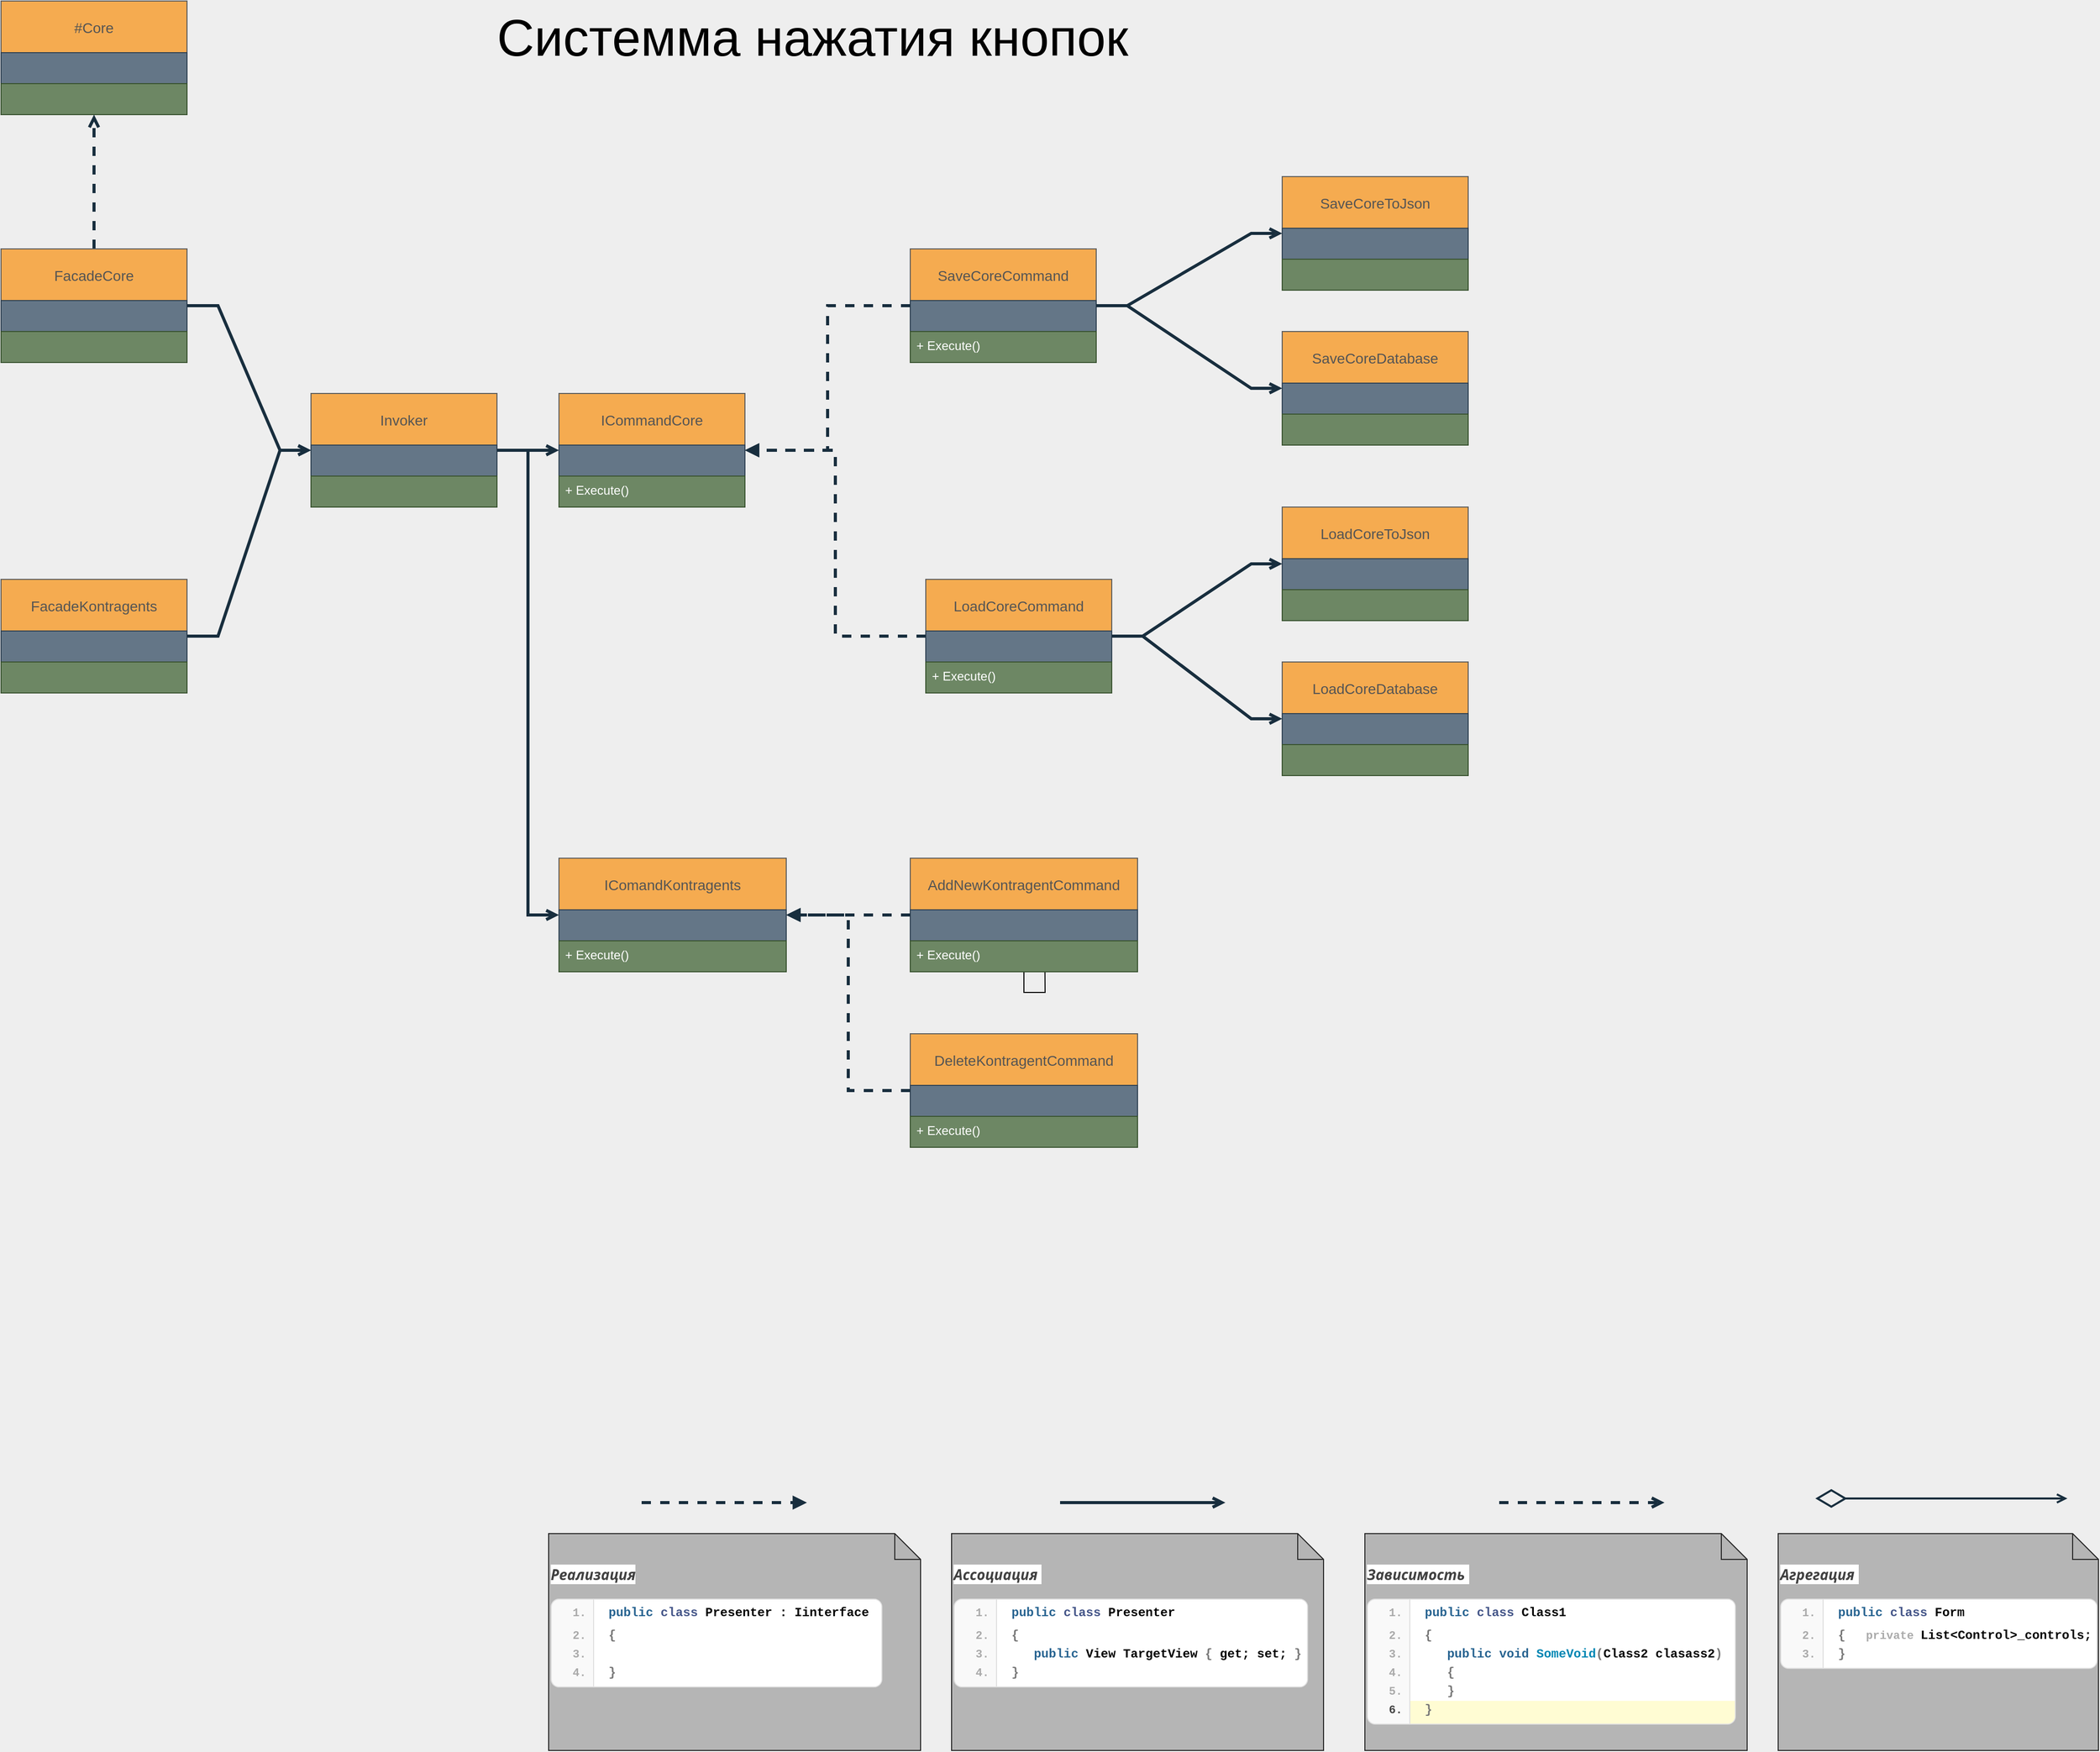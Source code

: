 <mxfile>
    <diagram id="ugzb0hYBIzmS2tRBsJyN" name="Основной слой">
        <mxGraphModel dx="2957" dy="1220" grid="1" gridSize="10" guides="1" tooltips="1" connect="1" arrows="1" fold="1" page="1" pageScale="1" pageWidth="1169" pageHeight="827" background="#EEEEEE" math="0" shadow="0">
            <root>
                <mxCell id="0"/>
                <mxCell id="1" parent="0"/>
                <mxCell id="42" style="rounded=1;sketch=0;orthogonalLoop=1;jettySize=auto;html=1;shadow=0;startArrow=diamondThin;startFill=0;startSize=25;endArrow=open;endFill=0;strokeColor=#182E3E;strokeWidth=2;fontColor=#545454;" parent="1" edge="1">
                    <mxGeometry relative="1" as="geometry">
                        <mxPoint x="1356" y="1650" as="sourcePoint"/>
                        <mxPoint x="1600" y="1650" as="targetPoint"/>
                    </mxGeometry>
                </mxCell>
                <mxCell id="48" value="" style="endArrow=open;html=1;rounded=0;shadow=0;strokeColor=#182E3E;fontColor=#545454;strokeWidth=3;startArrow=none;startFill=0;startSize=25;endFill=0;dashed=1;" parent="1" edge="1">
                    <mxGeometry relative="1" as="geometry">
                        <mxPoint x="1050" y="1654" as="sourcePoint"/>
                        <mxPoint x="1210" y="1654" as="targetPoint"/>
                    </mxGeometry>
                </mxCell>
                <mxCell id="75" value="" style="endArrow=open;html=1;rounded=0;shadow=0;strokeColor=#182E3E;fontColor=#545454;strokeWidth=3;startArrow=none;startFill=0;startSize=25;endFill=0;edgeStyle=entityRelationEdgeStyle;" parent="1" edge="1">
                    <mxGeometry relative="1" as="geometry">
                        <mxPoint x="625" y="1654" as="sourcePoint"/>
                        <mxPoint x="785" y="1654" as="targetPoint"/>
                    </mxGeometry>
                </mxCell>
                <mxCell id="156" value="&lt;em style=&quot;box-sizing: border-box ; margin: 0px ; padding: 0px ; border: 0px ; outline: 0px ; font-size: 14px ; vertical-align: baseline ; background: rgb(255 , 255 , 255) ; overflow-wrap: break-word ; color: rgb(65 , 65 , 65) ; font-family: &amp;quot;open sans&amp;quot; , &amp;quot;helvetica neue&amp;quot; , &amp;quot;helvetica&amp;quot; , &amp;quot;arial&amp;quot; , sans-serif&quot;&gt;&lt;strong style=&quot;box-sizing: border-box ; margin: 0px ; padding: 0px ; border: 0px ; outline: 0px ; vertical-align: baseline ; background: transparent ; overflow-wrap: break-word&quot;&gt;Агрегация&lt;/strong&gt;&lt;/em&gt;&lt;span style=&quot;color: rgb(65 , 65 , 65) ; font-family: &amp;quot;open sans&amp;quot; , &amp;quot;helvetica neue&amp;quot; , &amp;quot;helvetica&amp;quot; , &amp;quot;arial&amp;quot; , sans-serif ; font-size: 14px ; background-color: rgb(255 , 255 , 255)&quot;&gt;&amp;nbsp;&lt;/span&gt;&lt;br&gt;&lt;br&gt;&lt;ol class=&quot;hoverEnabled enlighterEnlighterJS EnlighterJS&quot; style=&quot;box-sizing: border-box ; margin: 0px 0px 20px ; padding: 0px ; border: 1px solid rgb(224 , 224 , 224) ; outline: 0px ; font-size: 11px ; vertical-align: baseline ; background: rgb(249 , 249 , 249) ; overflow-wrap: break-word ; font-family: &amp;quot;source code pro&amp;quot; , &amp;quot;liberation mono&amp;quot; , &amp;quot;courier new&amp;quot; , &amp;quot;courier&amp;quot; , monospace ; line-height: 16px ; overflow: auto ; color: rgb(147 , 147 , 147) ; list-style: none ; border-radius: 8px&quot;&gt;&lt;li class=&quot; odd&quot; style=&quot;box-sizing: border-box ; margin: 0px 0px 0px 40px ; padding: 5px 5px 1px 14px ; border-width: 0px 0px 0px 1px ; border-style: solid ; border-color: rgb(255 , 255 , 255) rgb(255 , 255 , 255) rgb(255 , 255 , 255) rgb(224 , 224 , 224) ; outline: 0px ; font-size: inherit ; vertical-align: baseline ; background: rgb(255 , 255 , 255) ; overflow-wrap: break-word ; list-style: outside decimal ; line-height: 16px ; color: rgb(170 , 170 , 170)&quot;&gt;&lt;span class=&quot;kw1&quot; style=&quot;box-sizing: border-box; margin: 0px; padding: 0px; border: 0px; outline: 0px; font-size: 12px; vertical-align: baseline; background: transparent; overflow-wrap: break-word; color: rgb(40, 100, 145); line-height: inherit; font-family: inherit;&quot;&gt;public&lt;/span&gt;&lt;span class=&quot;&quot; style=&quot;box-sizing: border-box ; margin: 0px ; padding: 0px ; border: 0px ; outline: 0px ; font-size: 12px ; vertical-align: baseline ; background: transparent ; overflow-wrap: break-word ; color: rgb(0 , 0 , 0) ; line-height: inherit ; font-family: inherit&quot;&gt; &lt;/span&gt;&lt;span class=&quot;kw3&quot; style=&quot;box-sizing: border-box ; margin: 0px ; padding: 0px ; border: 0px ; outline: 0px ; font-size: 12px ; vertical-align: baseline ; background: transparent ; overflow-wrap: break-word ; color: rgb(68 , 85 , 136) ; line-height: inherit ; font-family: inherit&quot;&gt;class&lt;/span&gt;&lt;span class=&quot;&quot; style=&quot;box-sizing: border-box ; margin: 0px ; padding: 0px ; border: 0px ; outline: 0px ; font-size: 12px ; vertical-align: baseline ; background: transparent ; overflow-wrap: break-word ; color: rgb(0 , 0 , 0) ; line-height: inherit ; font-family: inherit&quot;&gt; Form&amp;nbsp;&lt;/span&gt;&lt;/li&gt;&lt;li class=&quot; odd&quot; style=&quot;box-sizing: border-box ; margin: 0px 0px 0px 40px ; padding: 5px 5px 1px 14px ; border-width: 0px 0px 0px 1px ; border-style: solid ; border-color: rgb(255 , 255 , 255) rgb(255 , 255 , 255) rgb(255 , 255 , 255) rgb(224 , 224 , 224) ; outline: 0px ; font-size: inherit ; vertical-align: baseline ; background: rgb(255 , 255 , 255) ; overflow-wrap: break-word ; list-style: outside decimal ; line-height: 16px ; color: rgb(170 , 170 , 170)&quot;&gt;&lt;span class=&quot;br0&quot; style=&quot;box-sizing: border-box ; margin: 0px ; padding: 0px ; border: 0px ; outline: 0px ; font-size: 12px ; vertical-align: baseline ; background: transparent ; overflow-wrap: break-word ; color: rgb(119 , 119 , 119) ; line-height: inherit ; font-family: inherit&quot;&gt;{&lt;/span&gt;&amp;nbsp; &amp;nbsp;private&amp;nbsp;&lt;span class=&quot;&quot; style=&quot;font-family: inherit ; box-sizing: border-box ; margin: 0px ; padding: 0px ; border: 0px ; outline: 0px ; font-size: 12px ; vertical-align: baseline ; background: transparent ; overflow-wrap: break-word ; color: rgb(0 , 0 , 0) ; line-height: inherit&quot;&gt;List&amp;lt;Control&amp;gt;_controls;&lt;/span&gt;&lt;/li&gt;&lt;li class=&quot; odd&quot; style=&quot;box-sizing: border-box ; margin: 0px 0px 0px 40px ; padding: 1px 5px 5px 14px ; border-width: 0px 0px 0px 1px ; border-style: solid ; border-color: rgb(255 , 255 , 255) rgb(255 , 255 , 255) rgb(255 , 255 , 255) rgb(224 , 224 , 224) ; outline: 0px ; font-size: inherit ; vertical-align: baseline ; background: rgb(255 , 255 , 255) ; overflow-wrap: break-word ; list-style: outside decimal ; line-height: 16px ; color: rgb(170 , 170 , 170)&quot;&gt;&lt;span class=&quot;&quot; style=&quot;box-sizing: border-box ; margin: 0px ; padding: 0px ; border: 0px ; outline: 0px ; font-size: 12px ; vertical-align: baseline ; background: transparent ; overflow-wrap: break-word ; color: rgb(0 , 0 , 0) ; line-height: inherit ; font-family: inherit&quot;&gt;&lt;/span&gt;&lt;span class=&quot;br0&quot; style=&quot;box-sizing: border-box ; margin: 0px ; padding: 0px ; border: 0px ; outline: 0px ; font-size: 12px ; vertical-align: baseline ; background: transparent ; overflow-wrap: break-word ; color: rgb(119 , 119 , 119) ; line-height: inherit ; font-family: inherit&quot;&gt;}&lt;/span&gt;&lt;/li&gt;&lt;/ol&gt;" style="shape=note2;boundedLbl=1;whiteSpace=wrap;html=1;size=25;verticalAlign=top;align=left;strokeColor=#262626;fontColor=#1C1C1C;fillColor=#B5B5B5;fontStyle=1" parent="1" vertex="1">
                    <mxGeometry x="1320" y="1684" width="310" height="210" as="geometry"/>
                </mxCell>
                <mxCell id="158" value="&lt;em style=&quot;box-sizing: border-box ; margin: 0px ; padding: 0px ; border: 0px ; outline: 0px ; font-size: 14px ; vertical-align: baseline ; background: rgb(255 , 255 , 255) ; overflow-wrap: break-word ; color: rgb(65 , 65 , 65) ; font-family: &amp;quot;open sans&amp;quot; , &amp;quot;helvetica neue&amp;quot; , &amp;quot;helvetica&amp;quot; , &amp;quot;arial&amp;quot; , sans-serif&quot;&gt;&lt;strong style=&quot;box-sizing: border-box ; margin: 0px ; padding: 0px ; border: 0px ; outline: 0px ; vertical-align: baseline ; background: transparent ; overflow-wrap: break-word&quot;&gt;Зависимость&lt;/strong&gt;&lt;/em&gt;&lt;span style=&quot;color: rgb(65 , 65 , 65) ; font-family: &amp;quot;open sans&amp;quot; , &amp;quot;helvetica neue&amp;quot; , &amp;quot;helvetica&amp;quot; , &amp;quot;arial&amp;quot; , sans-serif ; font-size: 14px ; background-color: rgb(255 , 255 , 255)&quot;&gt;&amp;nbsp;&lt;/span&gt;&lt;br&gt;&lt;br&gt;&lt;ol class=&quot;hoverEnabled enlighterEnlighterJS EnlighterJS&quot; style=&quot;box-sizing: border-box ; margin: 0px 0px 20px ; padding: 0px ; border: 1px solid rgb(224 , 224 , 224) ; outline: 0px ; font-size: 11px ; vertical-align: baseline ; background: rgb(249 , 249 , 249) ; overflow-wrap: break-word ; font-family: &amp;quot;source code pro&amp;quot; , &amp;quot;liberation mono&amp;quot; , &amp;quot;courier new&amp;quot; , &amp;quot;courier&amp;quot; , monospace ; line-height: 16px ; overflow: auto ; color: rgb(147 , 147 , 147) ; list-style: none ; border-radius: 8px&quot;&gt;&lt;li class=&quot; odd&quot; style=&quot;padding: 5px 5px 1px 14px ; box-sizing: border-box ; margin: 0px 0px 0px 40px ; border-width: 0px 0px 0px 1px ; border-style: solid ; border-color: rgb(255 , 255 , 255) rgb(255 , 255 , 255) rgb(255 , 255 , 255) rgb(224 , 224 , 224) ; outline: 0px ; font-size: inherit ; vertical-align: baseline ; background: rgb(255 , 255 , 255) ; overflow-wrap: break-word ; list-style: outside decimal ; line-height: 16px ; color: rgb(170 , 170 , 170)&quot;&gt;&lt;span class=&quot;kw1&quot; style=&quot;box-sizing: border-box; margin: 0px; padding: 0px; border: 0px; outline: 0px; font-size: 12px; vertical-align: baseline; background: transparent; overflow-wrap: break-word; color: rgb(40, 100, 145); line-height: inherit; font-family: inherit;&quot;&gt;public&lt;/span&gt;&lt;span class=&quot;&quot; style=&quot;box-sizing: border-box ; margin: 0px ; padding: 0px ; border: 0px ; outline: 0px ; font-size: 12px ; vertical-align: baseline ; background: transparent ; overflow-wrap: break-word ; color: rgb(0 , 0 , 0) ; line-height: inherit ; font-family: inherit&quot;&gt;&amp;nbsp;&lt;/span&gt;&lt;span class=&quot;kw3&quot; style=&quot;box-sizing: border-box ; margin: 0px ; padding: 0px ; border: 0px ; outline: 0px ; font-size: 12px ; vertical-align: baseline ; background: transparent ; overflow-wrap: break-word ; color: rgb(68 , 85 , 136) ; line-height: inherit ; font-family: inherit&quot;&gt;class&lt;/span&gt;&lt;span class=&quot;&quot; style=&quot;box-sizing: border-box ; margin: 0px ; padding: 0px ; border: 0px ; outline: 0px ; font-size: 12px ; vertical-align: baseline ; background: transparent ; overflow-wrap: break-word ; color: rgb(0 , 0 , 0) ; line-height: inherit ; font-family: inherit&quot;&gt;&amp;nbsp;Class1&amp;nbsp;&lt;/span&gt;&lt;/li&gt;&lt;li class=&quot; odd&quot; style=&quot;padding: 5px 5px 1px 14px ; box-sizing: border-box ; margin: 0px 0px 0px 40px ; border-width: 0px 0px 0px 1px ; border-style: solid ; border-color: rgb(255 , 255 , 255) rgb(255 , 255 , 255) rgb(255 , 255 , 255) rgb(224 , 224 , 224) ; outline: 0px ; font-size: inherit ; vertical-align: baseline ; background: rgb(255 , 255 , 255) ; overflow-wrap: break-word ; list-style: outside decimal ; line-height: 16px ; color: rgb(170 , 170 , 170)&quot;&gt;&lt;span class=&quot;br0&quot; style=&quot;box-sizing: border-box ; margin: 0px ; padding: 0px ; border: 0px ; outline: 0px ; font-size: 12px ; vertical-align: baseline ; background: transparent ; overflow-wrap: break-word ; color: rgb(119 , 119 , 119) ; line-height: inherit ; font-family: inherit&quot;&gt;{&lt;/span&gt;&lt;span class=&quot;&quot; style=&quot;box-sizing: border-box ; margin: 0px ; padding: 0px ; border: 0px ; outline: 0px ; font-size: 12px ; vertical-align: baseline ; background: transparent ; overflow-wrap: break-word ; color: rgb(0 , 0 , 0) ; line-height: inherit ; font-family: inherit&quot;&gt;&lt;/span&gt;&lt;/li&gt;&lt;li class=&quot; even&quot; style=&quot;padding: 1px 5px 1px 14px ; box-sizing: border-box ; margin: 0px 0px 0px 40px ; border-width: 0px 0px 0px 1px ; border-style: solid ; border-color: rgb(255 , 255 , 255) rgb(255 , 255 , 255) rgb(255 , 255 , 255) rgb(224 , 224 , 224) ; outline: 0px ; font-size: inherit ; vertical-align: baseline ; background: rgb(255 , 255 , 255) ; overflow-wrap: break-word ; list-style: outside decimal ; line-height: 16px ; color: rgb(170 , 170 , 170)&quot;&gt;&lt;span class=&quot;&quot; style=&quot;box-sizing: border-box ; margin: 0px ; padding: 0px ; border: 0px ; outline: 0px ; font-size: 12px ; vertical-align: baseline ; background: transparent ; overflow-wrap: break-word ; color: rgb(0 , 0 , 0) ; line-height: inherit ; font-family: inherit&quot;&gt;&lt;/span&gt;&lt;span class=&quot;kw1&quot; style=&quot;box-sizing: border-box; margin: 0px; padding: 0px; border: 0px; outline: 0px; font-size: 12px; vertical-align: baseline; background: transparent; overflow-wrap: break-word; color: rgb(40, 100, 145); line-height: inherit; font-family: inherit;&quot;&gt;&amp;nbsp; &amp;nbsp;public&lt;/span&gt;&lt;span class=&quot;&quot; style=&quot;box-sizing: border-box ; margin: 0px ; padding: 0px ; border: 0px ; outline: 0px ; font-size: 12px ; vertical-align: baseline ; background: transparent ; overflow-wrap: break-word ; color: rgb(0 , 0 , 0) ; line-height: inherit ; font-family: inherit&quot;&gt;&amp;nbsp;&lt;/span&gt;&lt;span class=&quot;kw1&quot; style=&quot;box-sizing: border-box; margin: 0px; padding: 0px; border: 0px; outline: 0px; font-size: 12px; vertical-align: baseline; background: transparent; overflow-wrap: break-word; color: rgb(40, 100, 145); line-height: inherit; font-family: inherit;&quot;&gt;void&lt;/span&gt;&lt;span class=&quot;&quot; style=&quot;box-sizing: border-box ; margin: 0px ; padding: 0px ; border: 0px ; outline: 0px ; font-size: 12px ; vertical-align: baseline ; background: transparent ; overflow-wrap: break-word ; color: rgb(0 , 0 , 0) ; line-height: inherit ; font-family: inherit&quot;&gt;&amp;nbsp;&lt;/span&gt;&lt;span class=&quot;me0&quot; style=&quot;box-sizing: border-box ; margin: 0px ; padding: 0px ; border: 0px ; outline: 0px ; font-size: 12px ; vertical-align: baseline ; background: transparent ; overflow-wrap: break-word ; color: rgb(0 , 134 , 179) ; line-height: inherit ; font-family: inherit&quot;&gt;SomeVoid&lt;/span&gt;&lt;span class=&quot;br0&quot; style=&quot;box-sizing: border-box ; margin: 0px ; padding: 0px ; border: 0px ; outline: 0px ; font-size: 12px ; vertical-align: baseline ; background: transparent ; overflow-wrap: break-word ; color: rgb(119 , 119 , 119) ; line-height: inherit ; font-family: inherit&quot;&gt;(&lt;/span&gt;&lt;span class=&quot;&quot; style=&quot;box-sizing: border-box ; margin: 0px ; padding: 0px ; border: 0px ; outline: 0px ; font-size: 12px ; vertical-align: baseline ; background: transparent ; overflow-wrap: break-word ; color: rgb(0 , 0 , 0) ; line-height: inherit ; font-family: inherit&quot;&gt;Class2 clasass2&lt;/span&gt;&lt;span class=&quot;br0&quot; style=&quot;box-sizing: border-box ; margin: 0px ; padding: 0px ; border: 0px ; outline: 0px ; font-size: 12px ; vertical-align: baseline ; background: transparent ; overflow-wrap: break-word ; color: rgb(119 , 119 , 119) ; line-height: inherit ; font-family: inherit&quot;&gt;)&lt;/span&gt;&lt;span class=&quot;&quot; style=&quot;box-sizing: border-box ; margin: 0px ; padding: 0px ; border: 0px ; outline: 0px ; font-size: 12px ; vertical-align: baseline ; background: transparent ; overflow-wrap: break-word ; color: rgb(0 , 0 , 0) ; line-height: inherit ; font-family: inherit&quot;&gt;&amp;nbsp;&lt;/span&gt;&lt;/li&gt;&lt;li class=&quot; even&quot; style=&quot;padding: 1px 5px 1px 14px ; box-sizing: border-box ; margin: 0px 0px 0px 40px ; border-width: 0px 0px 0px 1px ; border-style: solid ; border-color: rgb(255 , 255 , 255) rgb(255 , 255 , 255) rgb(255 , 255 , 255) rgb(224 , 224 , 224) ; outline: 0px ; font-size: inherit ; vertical-align: baseline ; background: rgb(255 , 255 , 255) ; overflow-wrap: break-word ; list-style: outside decimal ; line-height: 16px ; color: rgb(170 , 170 , 170)&quot;&gt;&lt;span class=&quot;br0&quot; style=&quot;box-sizing: border-box ; margin: 0px ; padding: 0px ; border: 0px ; outline: 0px ; font-size: 12px ; vertical-align: baseline ; background: transparent ; overflow-wrap: break-word ; color: rgb(119 , 119 , 119) ; line-height: inherit ; font-family: inherit&quot;&gt;&amp;nbsp; &amp;nbsp;{&lt;/span&gt;&lt;span class=&quot;&quot; style=&quot;box-sizing: border-box ; margin: 0px ; padding: 0px ; border: 0px ; outline: 0px ; font-size: 12px ; vertical-align: baseline ; background: transparent ; overflow-wrap: break-word ; color: rgb(0 , 0 , 0) ; line-height: inherit ; font-family: inherit&quot;&gt;&amp;nbsp;&lt;/span&gt;&lt;/li&gt;&lt;li class=&quot; even&quot; style=&quot;padding: 1px 5px 1px 14px ; box-sizing: border-box ; margin: 0px 0px 0px 40px ; border-width: 0px 0px 0px 1px ; border-style: solid ; border-color: rgb(255 , 255 , 255) rgb(255 , 255 , 255) rgb(255 , 255 , 255) rgb(224 , 224 , 224) ; outline: 0px ; font-size: inherit ; vertical-align: baseline ; background: rgb(255 , 255 , 255) ; overflow-wrap: break-word ; list-style: outside decimal ; line-height: 16px ; color: rgb(170 , 170 , 170)&quot;&gt;&lt;span class=&quot;br0&quot; style=&quot;box-sizing: border-box ; margin: 0px ; padding: 0px ; border: 0px ; outline: 0px ; font-size: 12px ; vertical-align: baseline ; background: transparent ; overflow-wrap: break-word ; color: rgb(119 , 119 , 119) ; line-height: inherit ; font-family: inherit&quot;&gt;&amp;nbsp; &amp;nbsp;}&lt;/span&gt;&lt;span class=&quot;&quot; style=&quot;box-sizing: border-box ; margin: 0px ; padding: 0px ; border: 0px ; outline: 0px ; font-size: 12px ; vertical-align: baseline ; background: transparent ; overflow-wrap: break-word ; color: rgb(0 , 0 , 0) ; line-height: inherit ; font-family: inherit&quot;&gt;&lt;/span&gt;&lt;/li&gt;&lt;li class=&quot; odd&quot; style=&quot;padding: 1px 5px 5px 14px ; box-sizing: border-box ; margin: 0px 0px 0px 40px ; border-width: 0px 0px 0px 1px ; border-style: solid ; border-color: rgb(255 , 255 , 255) rgb(255 , 255 , 255) rgb(255 , 255 , 255) rgb(224 , 224 , 224) ; outline: 0px ; font-size: inherit ; vertical-align: baseline ; background: rgb(255 , 252 , 211) ; overflow-wrap: break-word ; list-style: outside decimal ; line-height: 16px ; color: rgb(68 , 68 , 68)&quot;&gt;&lt;span class=&quot;&quot; style=&quot;box-sizing: border-box ; margin: 0px ; padding: 0px ; border: 0px ; outline: 0px ; font-size: 12px ; vertical-align: baseline ; background: transparent ; overflow-wrap: break-word ; color: rgb(0 , 0 , 0) ; line-height: inherit ; font-family: inherit&quot;&gt;&lt;/span&gt;&lt;span class=&quot;br0&quot; style=&quot;box-sizing: border-box ; margin: 0px ; padding: 0px ; border: 0px ; outline: 0px ; font-size: 12px ; vertical-align: baseline ; background: transparent ; overflow-wrap: break-word ; color: rgb(119 , 119 , 119) ; line-height: inherit ; font-family: inherit&quot;&gt;}&lt;/span&gt;&lt;/li&gt;&lt;/ol&gt;" style="shape=note2;boundedLbl=1;whiteSpace=wrap;html=1;size=25;verticalAlign=top;align=left;strokeColor=#262626;fontColor=#1C1C1C;fillColor=#B5B5B5;fontStyle=1" parent="1" vertex="1">
                    <mxGeometry x="920" y="1684" width="370" height="210" as="geometry"/>
                </mxCell>
                <mxCell id="160" value="&lt;em style=&quot;box-sizing: border-box ; margin: 0px ; padding: 0px ; border: 0px ; outline: 0px ; font-size: 14px ; vertical-align: baseline ; background: rgb(255 , 255 , 255) ; overflow-wrap: break-word ; color: rgb(65 , 65 , 65) ; font-family: &amp;quot;open sans&amp;quot; , &amp;quot;helvetica neue&amp;quot; , &amp;quot;helvetica&amp;quot; , &amp;quot;arial&amp;quot; , sans-serif&quot;&gt;&lt;strong style=&quot;box-sizing: border-box ; margin: 0px ; padding: 0px ; border: 0px ; outline: 0px ; vertical-align: baseline ; background: transparent ; overflow-wrap: break-word&quot;&gt;Ассоциация&lt;/strong&gt;&lt;/em&gt;&lt;span style=&quot;color: rgb(65 , 65 , 65) ; font-family: &amp;quot;open sans&amp;quot; , &amp;quot;helvetica neue&amp;quot; , &amp;quot;helvetica&amp;quot; , &amp;quot;arial&amp;quot; , sans-serif ; font-size: 14px ; background-color: rgb(255 , 255 , 255)&quot;&gt;&amp;nbsp;&lt;/span&gt;&lt;br&gt;&lt;br&gt;&lt;ol class=&quot;hoverEnabled enlighterEnlighterJS EnlighterJS&quot; style=&quot;box-sizing: border-box ; margin: 0px 0px 20px ; padding: 0px ; border: 1px solid rgb(224 , 224 , 224) ; outline: 0px ; font-size: 11px ; vertical-align: baseline ; background: rgb(249 , 249 , 249) ; overflow-wrap: break-word ; font-family: &amp;quot;source code pro&amp;quot; , &amp;quot;liberation mono&amp;quot; , &amp;quot;courier new&amp;quot; , &amp;quot;courier&amp;quot; , monospace ; line-height: 16px ; overflow: auto ; color: rgb(147 , 147 , 147) ; list-style: none ; border-radius: 8px&quot;&gt;&lt;li class=&quot; odd&quot; style=&quot;padding: 5px 5px 1px 14px ; box-sizing: border-box ; margin: 0px 0px 0px 40px ; border-width: 0px 0px 0px 1px ; border-style: solid ; border-color: rgb(255 , 255 , 255) rgb(255 , 255 , 255) rgb(255 , 255 , 255) rgb(224 , 224 , 224) ; outline: 0px ; font-size: inherit ; vertical-align: baseline ; background: rgb(255 , 255 , 255) ; overflow-wrap: break-word ; list-style: outside decimal ; line-height: 16px ; color: rgb(170 , 170 , 170)&quot;&gt;&lt;span class=&quot;kw1&quot; style=&quot;box-sizing: border-box; margin: 0px; padding: 0px; border: 0px; outline: 0px; font-size: 12px; vertical-align: baseline; background: transparent; overflow-wrap: break-word; color: rgb(40, 100, 145); line-height: inherit; font-family: inherit;&quot;&gt;public&lt;/span&gt;&lt;span class=&quot;&quot; style=&quot;box-sizing: border-box ; margin: 0px ; padding: 0px ; border: 0px ; outline: 0px ; font-size: 12px ; vertical-align: baseline ; background: transparent ; overflow-wrap: break-word ; color: rgb(0 , 0 , 0) ; line-height: inherit ; font-family: inherit&quot;&gt;&amp;nbsp;&lt;/span&gt;&lt;span class=&quot;kw3&quot; style=&quot;box-sizing: border-box ; margin: 0px ; padding: 0px ; border: 0px ; outline: 0px ; font-size: 12px ; vertical-align: baseline ; background: transparent ; overflow-wrap: break-word ; color: rgb(68 , 85 , 136) ; line-height: inherit ; font-family: inherit&quot;&gt;class&lt;/span&gt;&lt;span class=&quot;&quot; style=&quot;box-sizing: border-box ; margin: 0px ; padding: 0px ; border: 0px ; outline: 0px ; font-size: 12px ; vertical-align: baseline ; background: transparent ; overflow-wrap: break-word ; color: rgb(0 , 0 , 0) ; line-height: inherit ; font-family: inherit&quot;&gt;&amp;nbsp;Presenter&amp;nbsp;&lt;/span&gt;&lt;/li&gt;&lt;li class=&quot; odd&quot; style=&quot;padding: 5px 5px 1px 14px ; box-sizing: border-box ; margin: 0px 0px 0px 40px ; border-width: 0px 0px 0px 1px ; border-style: solid ; border-color: rgb(255 , 255 , 255) rgb(255 , 255 , 255) rgb(255 , 255 , 255) rgb(224 , 224 , 224) ; outline: 0px ; font-size: inherit ; vertical-align: baseline ; background: rgb(255 , 255 , 255) ; overflow-wrap: break-word ; list-style: outside decimal ; line-height: 16px ; color: rgb(170 , 170 , 170)&quot;&gt;&lt;span class=&quot;br0&quot; style=&quot;box-sizing: border-box ; margin: 0px ; padding: 0px ; border: 0px ; outline: 0px ; font-size: 12px ; vertical-align: baseline ; background: transparent ; overflow-wrap: break-word ; color: rgb(119 , 119 , 119) ; line-height: inherit ; font-family: inherit&quot;&gt;{&lt;/span&gt;&lt;span class=&quot;&quot; style=&quot;box-sizing: border-box ; margin: 0px ; padding: 0px ; border: 0px ; outline: 0px ; font-size: 12px ; vertical-align: baseline ; background: transparent ; overflow-wrap: break-word ; color: rgb(0 , 0 , 0) ; line-height: inherit ; font-family: inherit&quot;&gt;&lt;/span&gt;&lt;/li&gt;&lt;li class=&quot; even&quot; style=&quot;padding: 1px 5px 1px 14px ; box-sizing: border-box ; margin: 0px 0px 0px 40px ; border-width: 0px 0px 0px 1px ; border-style: solid ; border-color: rgb(255 , 255 , 255) rgb(255 , 255 , 255) rgb(255 , 255 , 255) rgb(224 , 224 , 224) ; outline: 0px ; font-size: inherit ; vertical-align: baseline ; background: rgb(255 , 255 , 255) ; overflow-wrap: break-word ; list-style: outside decimal ; line-height: 16px ; color: rgb(170 , 170 , 170)&quot;&gt;&lt;span class=&quot;&quot; style=&quot;box-sizing: border-box ; margin: 0px ; padding: 0px ; border: 0px ; outline: 0px ; font-size: 12px ; vertical-align: baseline ; background: transparent ; overflow-wrap: break-word ; color: rgb(0 , 0 , 0) ; line-height: inherit ; font-family: inherit&quot;&gt;&lt;/span&gt;&lt;span class=&quot;kw1&quot; style=&quot;box-sizing: border-box; margin: 0px; padding: 0px; border: 0px; outline: 0px; font-size: 12px; vertical-align: baseline; background: transparent; overflow-wrap: break-word; color: rgb(40, 100, 145); line-height: inherit; font-family: inherit;&quot;&gt;&amp;nbsp; &amp;nbsp;public&lt;/span&gt;&lt;span class=&quot;&quot; style=&quot;box-sizing: border-box ; margin: 0px ; padding: 0px ; border: 0px ; outline: 0px ; font-size: 12px ; vertical-align: baseline ; background: transparent ; overflow-wrap: break-word ; color: rgb(0 , 0 , 0) ; line-height: inherit ; font-family: inherit&quot;&gt;&amp;nbsp;View TargetView&amp;nbsp;&lt;/span&gt;&lt;span class=&quot;br0&quot; style=&quot;box-sizing: border-box ; margin: 0px ; padding: 0px ; border: 0px ; outline: 0px ; font-size: 12px ; vertical-align: baseline ; background: transparent ; overflow-wrap: break-word ; color: rgb(119 , 119 , 119) ; line-height: inherit ; font-family: inherit&quot;&gt;{&lt;/span&gt;&lt;span class=&quot;&quot; style=&quot;box-sizing: border-box ; margin: 0px ; padding: 0px ; border: 0px ; outline: 0px ; font-size: 12px ; vertical-align: baseline ; background: transparent ; overflow-wrap: break-word ; color: rgb(0 , 0 , 0) ; line-height: inherit ; font-family: inherit&quot;&gt;&amp;nbsp;get; set;&amp;nbsp;&lt;/span&gt;&lt;span class=&quot;br0&quot; style=&quot;box-sizing: border-box ; margin: 0px ; padding: 0px ; border: 0px ; outline: 0px ; font-size: 12px ; vertical-align: baseline ; background: transparent ; overflow-wrap: break-word ; color: rgb(119 , 119 , 119) ; line-height: inherit ; font-family: inherit&quot;&gt;}&lt;/span&gt;&lt;span class=&quot;&quot; style=&quot;box-sizing: border-box ; margin: 0px ; padding: 0px ; border: 0px ; outline: 0px ; font-size: 12px ; vertical-align: baseline ; background: transparent ; overflow-wrap: break-word ; color: rgb(0 , 0 , 0) ; line-height: inherit ; font-family: inherit&quot;&gt;&lt;/span&gt;&lt;/li&gt;&lt;li class=&quot; odd&quot; style=&quot;padding: 1px 5px 5px 14px ; box-sizing: border-box ; margin: 0px 0px 0px 40px ; border-width: 0px 0px 0px 1px ; border-style: solid ; border-color: rgb(255 , 255 , 255) rgb(255 , 255 , 255) rgb(255 , 255 , 255) rgb(224 , 224 , 224) ; outline: 0px ; font-size: inherit ; vertical-align: baseline ; background: rgb(255 , 255 , 255) ; overflow-wrap: break-word ; list-style: outside decimal ; line-height: 16px ; color: rgb(170 , 170 , 170)&quot;&gt;&lt;span class=&quot;&quot; style=&quot;box-sizing: border-box ; margin: 0px ; padding: 0px ; border: 0px ; outline: 0px ; font-size: 12px ; vertical-align: baseline ; background: transparent ; overflow-wrap: break-word ; color: rgb(0 , 0 , 0) ; line-height: inherit ; font-family: inherit&quot;&gt;&lt;/span&gt;&lt;span class=&quot;br0&quot; style=&quot;box-sizing: border-box ; margin: 0px ; padding: 0px ; border: 0px ; outline: 0px ; font-size: 12px ; vertical-align: baseline ; background: transparent ; overflow-wrap: break-word ; color: rgb(119 , 119 , 119) ; line-height: inherit ; font-family: inherit&quot;&gt;}&lt;/span&gt;&lt;/li&gt;&lt;/ol&gt;" style="shape=note2;boundedLbl=1;whiteSpace=wrap;html=1;size=25;verticalAlign=top;align=left;strokeColor=#262626;fontColor=#1C1C1C;fillColor=#B5B5B5;fontStyle=1" parent="1" vertex="1">
                    <mxGeometry x="520" y="1684" width="360" height="210" as="geometry"/>
                </mxCell>
                <mxCell id="162" value="&lt;font color=&quot;#414141&quot; face=&quot;open sans, helvetica neue, helvetica, arial, sans-serif&quot;&gt;&lt;span style=&quot;font-size: 14px ; background-color: rgb(255 , 255 , 255)&quot;&gt;&lt;span&gt;&lt;i&gt;Реализация&lt;/i&gt;&lt;/span&gt;&lt;/span&gt;&lt;/font&gt;&lt;br&gt;&lt;br&gt;&lt;ol class=&quot;hoverEnabled enlighterEnlighterJS EnlighterJS&quot; style=&quot;box-sizing: border-box ; margin: 0px 0px 20px ; padding: 0px ; border: 1px solid rgb(224 , 224 , 224) ; outline: 0px ; font-size: 11px ; vertical-align: baseline ; background: rgb(249 , 249 , 249) ; overflow-wrap: break-word ; font-family: &amp;#34;source code pro&amp;#34; , &amp;#34;liberation mono&amp;#34; , &amp;#34;courier new&amp;#34; , &amp;#34;courier&amp;#34; , monospace ; line-height: 16px ; overflow: auto ; color: rgb(147 , 147 , 147) ; list-style: none ; border-radius: 8px&quot;&gt;&lt;li class=&quot; odd&quot; style=&quot;padding: 5px 5px 1px 14px ; box-sizing: border-box ; margin: 0px 0px 0px 40px ; border-width: 0px 0px 0px 1px ; border-style: solid ; border-color: rgb(255 , 255 , 255) rgb(255 , 255 , 255) rgb(255 , 255 , 255) rgb(224 , 224 , 224) ; outline: 0px ; font-size: inherit ; vertical-align: baseline ; background: rgb(255 , 255 , 255) ; overflow-wrap: break-word ; list-style: outside decimal ; line-height: 16px ; color: rgb(170 , 170 , 170)&quot;&gt;&lt;span class=&quot;kw1&quot; style=&quot;box-sizing: border-box ; margin: 0px ; padding: 0px ; border: 0px ; outline: 0px ; font-size: 12px ; vertical-align: baseline ; background: transparent ; overflow-wrap: break-word ; color: rgb(40 , 100 , 145) ; line-height: inherit ; font-family: inherit&quot;&gt;public&lt;/span&gt;&lt;span class=&quot;&quot; style=&quot;box-sizing: border-box ; margin: 0px ; padding: 0px ; border: 0px ; outline: 0px ; font-size: 12px ; vertical-align: baseline ; background: transparent ; overflow-wrap: break-word ; color: rgb(0 , 0 , 0) ; line-height: inherit ; font-family: inherit&quot;&gt;&amp;nbsp;&lt;/span&gt;&lt;span class=&quot;kw3&quot; style=&quot;box-sizing: border-box ; margin: 0px ; padding: 0px ; border: 0px ; outline: 0px ; font-size: 12px ; vertical-align: baseline ; background: transparent ; overflow-wrap: break-word ; color: rgb(68 , 85 , 136) ; line-height: inherit ; font-family: inherit&quot;&gt;class&lt;/span&gt;&lt;span class=&quot;&quot; style=&quot;box-sizing: border-box ; margin: 0px ; padding: 0px ; border: 0px ; outline: 0px ; font-size: 12px ; vertical-align: baseline ; background: transparent ; overflow-wrap: break-word ; color: rgb(0 , 0 , 0) ; line-height: inherit ; font-family: inherit&quot;&gt;&amp;nbsp;Presenter : Iinterface&amp;nbsp;&lt;/span&gt;&lt;/li&gt;&lt;li class=&quot; odd&quot; style=&quot;padding: 5px 5px 1px 14px ; box-sizing: border-box ; margin: 0px 0px 0px 40px ; border-width: 0px 0px 0px 1px ; border-style: solid ; border-color: rgb(255 , 255 , 255) rgb(255 , 255 , 255) rgb(255 , 255 , 255) rgb(224 , 224 , 224) ; outline: 0px ; font-size: inherit ; vertical-align: baseline ; background: rgb(255 , 255 , 255) ; overflow-wrap: break-word ; list-style: outside decimal ; line-height: 16px ; color: rgb(170 , 170 , 170)&quot;&gt;&lt;span class=&quot;br0&quot; style=&quot;box-sizing: border-box ; margin: 0px ; padding: 0px ; border: 0px ; outline: 0px ; font-size: 12px ; vertical-align: baseline ; background: transparent ; overflow-wrap: break-word ; color: rgb(119 , 119 , 119) ; line-height: inherit ; font-family: inherit&quot;&gt;{&lt;/span&gt;&amp;nbsp; &amp;nbsp;&lt;/li&gt;&lt;li class=&quot; even&quot; style=&quot;padding: 1px 5px 1px 14px ; box-sizing: border-box ; margin: 0px 0px 0px 40px ; border-width: 0px 0px 0px 1px ; border-style: solid ; border-color: rgb(255 , 255 , 255) rgb(255 , 255 , 255) rgb(255 , 255 , 255) rgb(224 , 224 , 224) ; outline: 0px ; font-size: inherit ; vertical-align: baseline ; background: rgb(255 , 255 , 255) ; overflow-wrap: break-word ; list-style: outside decimal ; line-height: 16px ; color: rgb(170 , 170 , 170)&quot;&gt;&lt;span class=&quot;&quot; style=&quot;box-sizing: border-box ; margin: 0px ; padding: 0px ; border: 0px ; outline: 0px ; font-size: 12px ; vertical-align: baseline ; background: transparent ; overflow-wrap: break-word ; color: rgb(0 , 0 , 0) ; line-height: inherit ; font-family: inherit&quot;&gt;&lt;/span&gt;&lt;/li&gt;&lt;li class=&quot; odd&quot; style=&quot;padding: 1px 5px 5px 14px ; box-sizing: border-box ; margin: 0px 0px 0px 40px ; border-width: 0px 0px 0px 1px ; border-style: solid ; border-color: rgb(255 , 255 , 255) rgb(255 , 255 , 255) rgb(255 , 255 , 255) rgb(224 , 224 , 224) ; outline: 0px ; font-size: inherit ; vertical-align: baseline ; background: rgb(255 , 255 , 255) ; overflow-wrap: break-word ; list-style: outside decimal ; line-height: 16px ; color: rgb(170 , 170 , 170)&quot;&gt;&lt;font face=&quot;inherit&quot;&gt;&lt;span class=&quot;&quot; style=&quot;box-sizing: border-box ; margin: 0px ; padding: 0px ; border: 0px ; outline: 0px ; font-size: 12px ; vertical-align: baseline ; background: transparent ; overflow-wrap: break-word ; color: rgb(0 , 0 , 0) ; line-height: inherit ; font-family: inherit ; line-height: inherit&quot;&gt;&lt;/span&gt;&lt;/font&gt;&lt;span class=&quot;br0&quot; style=&quot;box-sizing: border-box ; margin: 0px ; padding: 0px ; border: 0px ; outline: 0px ; font-size: 12px ; vertical-align: baseline ; background: transparent ; overflow-wrap: break-word ; color: rgb(119 , 119 , 119) ; line-height: inherit ; font-family: inherit&quot;&gt;}&lt;/span&gt;&lt;/li&gt;&lt;/ol&gt;" style="shape=note2;boundedLbl=1;whiteSpace=wrap;html=1;size=25;verticalAlign=top;align=left;strokeColor=#262626;fontColor=#1C1C1C;fillColor=#B5B5B5;fontStyle=1" parent="1" vertex="1">
                    <mxGeometry x="130" y="1684" width="360" height="210" as="geometry"/>
                </mxCell>
                <mxCell id="163" value="" style="endArrow=block;html=1;rounded=0;shadow=0;strokeColor=#182E3E;fontColor=#545454;strokeWidth=3;startArrow=none;startFill=0;startSize=25;endFill=1;edgeStyle=entityRelationEdgeStyle;dashed=1;" parent="1" edge="1">
                    <mxGeometry relative="1" as="geometry">
                        <mxPoint x="220" y="1654" as="sourcePoint"/>
                        <mxPoint x="380" y="1654" as="targetPoint"/>
                    </mxGeometry>
                </mxCell>
                <mxCell id="197" style="edgeStyle=orthogonalEdgeStyle;rounded=0;orthogonalLoop=1;jettySize=auto;html=1;startArrow=none;" parent="1" edge="1" source="235">
                    <mxGeometry relative="1" as="geometry">
                        <mxPoint x="610" y="1086.667" as="targetPoint"/>
                        <mxPoint x="710.0" y="790.0" as="sourcePoint"/>
                    </mxGeometry>
                </mxCell>
                <mxCell id="202" value="#Core" style="swimlane;fontStyle=0;childLayout=stackLayout;horizontal=1;startSize=50;horizontalStack=0;resizeParent=1;resizeParentMax=0;resizeLast=0;collapsible=1;marginBottom=0;align=center;fontSize=14;rounded=0;sketch=0;fillColor=#F5AB50;shadow=0;swimlaneLine=1;glass=0;swimlaneFillColor=#5E5E5E;fontColor=#545454;strokeColor=#5E5E5E;strokeWidth=1;" parent="1" vertex="1">
                    <mxGeometry x="-400" y="200" width="180" height="110" as="geometry"/>
                </mxCell>
                <mxCell id="203" value="" style="text;strokeColor=#314354;spacingLeft=4;spacingRight=4;overflow=hidden;rotatable=0;points=[[0,0.5],[1,0.5]];portConstraint=eastwest;fontSize=12;fontColor=#ffffff;fillColor=#647687;" parent="202" vertex="1">
                    <mxGeometry y="50" width="180" height="30" as="geometry"/>
                </mxCell>
                <mxCell id="204" value="" style="text;strokeColor=#3A5431;fillColor=#6d8764;spacingLeft=4;spacingRight=4;overflow=hidden;rotatable=0;points=[[0,0.5],[1,0.5]];portConstraint=eastwest;fontSize=12;fontColor=#ffffff;" parent="202" vertex="1">
                    <mxGeometry y="80" width="180" height="30" as="geometry"/>
                </mxCell>
                <mxCell id="205" value="SaveCoreCommand" style="swimlane;fontStyle=0;childLayout=stackLayout;horizontal=1;startSize=50;horizontalStack=0;resizeParent=1;resizeParentMax=0;resizeLast=0;collapsible=1;marginBottom=0;align=center;fontSize=14;rounded=0;sketch=0;fillColor=#F5AB50;shadow=0;swimlaneLine=1;glass=0;swimlaneFillColor=#5E5E5E;fontColor=#545454;strokeColor=#5E5E5E;strokeWidth=1;" parent="1" vertex="1">
                    <mxGeometry x="480" y="440" width="180" height="110" as="geometry"/>
                </mxCell>
                <mxCell id="206" value="" style="text;strokeColor=#314354;spacingLeft=4;spacingRight=4;overflow=hidden;rotatable=0;points=[[0,0.5],[1,0.5]];portConstraint=eastwest;fontSize=12;fontColor=#ffffff;fillColor=#647687;" parent="205" vertex="1">
                    <mxGeometry y="50" width="180" height="30" as="geometry"/>
                </mxCell>
                <mxCell id="207" value="+ Execute()" style="text;strokeColor=#3A5431;fillColor=#6d8764;spacingLeft=4;spacingRight=4;overflow=hidden;rotatable=0;points=[[0,0.5],[1,0.5]];portConstraint=eastwest;fontSize=12;fontColor=#ffffff;" parent="205" vertex="1">
                    <mxGeometry y="80" width="180" height="30" as="geometry"/>
                </mxCell>
                <mxCell id="208" value="LoadCoreCommand" style="swimlane;fontStyle=0;childLayout=stackLayout;horizontal=1;startSize=50;horizontalStack=0;resizeParent=1;resizeParentMax=0;resizeLast=0;collapsible=1;marginBottom=0;align=center;fontSize=14;rounded=0;sketch=0;fillColor=#F5AB50;shadow=0;swimlaneLine=1;glass=0;swimlaneFillColor=#5E5E5E;fontColor=#545454;strokeColor=#5E5E5E;strokeWidth=1;" parent="1" vertex="1">
                    <mxGeometry x="495" y="760" width="180" height="110" as="geometry"/>
                </mxCell>
                <mxCell id="209" value="" style="text;strokeColor=#314354;spacingLeft=4;spacingRight=4;overflow=hidden;rotatable=0;points=[[0,0.5],[1,0.5]];portConstraint=eastwest;fontSize=12;fontColor=#ffffff;fillColor=#647687;" parent="208" vertex="1">
                    <mxGeometry y="50" width="180" height="30" as="geometry"/>
                </mxCell>
                <mxCell id="210" value="+ Execute()" style="text;strokeColor=#3A5431;fillColor=#6d8764;spacingLeft=4;spacingRight=4;overflow=hidden;rotatable=0;points=[[0,0.5],[1,0.5]];portConstraint=eastwest;fontSize=12;fontColor=#ffffff;" parent="208" vertex="1">
                    <mxGeometry y="80" width="180" height="30" as="geometry"/>
                </mxCell>
                <mxCell id="211" value="Invoker" style="swimlane;fontStyle=0;childLayout=stackLayout;horizontal=1;startSize=50;horizontalStack=0;resizeParent=1;resizeParentMax=0;resizeLast=0;collapsible=1;marginBottom=0;align=center;fontSize=14;rounded=0;sketch=0;fillColor=#F5AB50;shadow=0;swimlaneLine=1;glass=0;swimlaneFillColor=#5E5E5E;fontColor=#545454;strokeColor=#5E5E5E;strokeWidth=1;" parent="1" vertex="1">
                    <mxGeometry x="-100" y="580" width="180" height="110" as="geometry"/>
                </mxCell>
                <mxCell id="212" value="" style="text;strokeColor=#314354;spacingLeft=4;spacingRight=4;overflow=hidden;rotatable=0;points=[[0,0.5],[1,0.5]];portConstraint=eastwest;fontSize=12;fontColor=#ffffff;fillColor=#647687;" parent="211" vertex="1">
                    <mxGeometry y="50" width="180" height="30" as="geometry"/>
                </mxCell>
                <mxCell id="213" value="" style="text;strokeColor=#3A5431;fillColor=#6d8764;spacingLeft=4;spacingRight=4;overflow=hidden;rotatable=0;points=[[0,0.5],[1,0.5]];portConstraint=eastwest;fontSize=12;fontColor=#ffffff;" parent="211" vertex="1">
                    <mxGeometry y="80" width="180" height="30" as="geometry"/>
                </mxCell>
                <mxCell id="PCL0ai6wPOta0rRkbxuU-216" value="ICommandCore" style="swimlane;fontStyle=0;childLayout=stackLayout;horizontal=1;startSize=50;horizontalStack=0;resizeParent=1;resizeParentMax=0;resizeLast=0;collapsible=1;marginBottom=0;align=center;fontSize=14;rounded=0;sketch=0;fillColor=#F5AB50;shadow=0;swimlaneLine=1;glass=0;swimlaneFillColor=#5E5E5E;fontColor=#545454;strokeColor=#5E5E5E;strokeWidth=1;" parent="1" vertex="1">
                    <mxGeometry x="140" y="580" width="180" height="110" as="geometry"/>
                </mxCell>
                <mxCell id="PCL0ai6wPOta0rRkbxuU-217" value="" style="text;strokeColor=#314354;spacingLeft=4;spacingRight=4;overflow=hidden;rotatable=0;points=[[0,0.5],[1,0.5]];portConstraint=eastwest;fontSize=12;fontColor=#ffffff;fillColor=#647687;" parent="PCL0ai6wPOta0rRkbxuU-216" vertex="1">
                    <mxGeometry y="50" width="180" height="30" as="geometry"/>
                </mxCell>
                <mxCell id="PCL0ai6wPOta0rRkbxuU-218" value="+ Execute()" style="text;strokeColor=#3A5431;fillColor=#6d8764;spacingLeft=4;spacingRight=4;overflow=hidden;rotatable=0;points=[[0,0.5],[1,0.5]];portConstraint=eastwest;fontSize=12;fontColor=#ffffff;" parent="PCL0ai6wPOta0rRkbxuU-216" vertex="1">
                    <mxGeometry y="80" width="180" height="30" as="geometry"/>
                </mxCell>
                <mxCell id="PCL0ai6wPOta0rRkbxuU-225" value="" style="endArrow=block;html=1;rounded=0;shadow=0;strokeColor=#182E3E;fontColor=#545454;strokeWidth=3;startArrow=none;startFill=0;startSize=25;endFill=1;dashed=1;edgeStyle=elbowEdgeStyle;" parent="1" source="208" target="PCL0ai6wPOta0rRkbxuU-216" edge="1">
                    <mxGeometry relative="1" as="geometry">
                        <mxPoint x="241" y="780" as="sourcePoint"/>
                        <mxPoint x="530" y="970" as="targetPoint"/>
                    </mxGeometry>
                </mxCell>
                <mxCell id="PCL0ai6wPOta0rRkbxuU-227" value="" style="endArrow=block;html=1;rounded=0;shadow=0;strokeColor=#182E3E;fontColor=#545454;strokeWidth=3;startArrow=none;startFill=0;startSize=25;endFill=1;dashed=1;edgeStyle=elbowEdgeStyle;" parent="1" source="205" target="PCL0ai6wPOta0rRkbxuU-216" edge="1">
                    <mxGeometry relative="1" as="geometry">
                        <mxPoint x="56.842" y="770" as="sourcePoint"/>
                        <mxPoint x="349.474" y="700" as="targetPoint"/>
                    </mxGeometry>
                </mxCell>
                <mxCell id="PCL0ai6wPOta0rRkbxuU-228" value="" style="endArrow=open;html=1;rounded=0;shadow=0;strokeColor=#182E3E;fontColor=#545454;strokeWidth=3;startArrow=none;startFill=0;startSize=25;endFill=0;edgeStyle=entityRelationEdgeStyle;" parent="1" source="211" target="PCL0ai6wPOta0rRkbxuU-216" edge="1">
                    <mxGeometry relative="1" as="geometry">
                        <mxPoint x="-20" y="1040.0" as="sourcePoint"/>
                        <mxPoint x="-50" y="470" as="targetPoint"/>
                    </mxGeometry>
                </mxCell>
                <mxCell id="217" value="SaveCoreToJson" style="swimlane;fontStyle=0;childLayout=stackLayout;horizontal=1;startSize=50;horizontalStack=0;resizeParent=1;resizeParentMax=0;resizeLast=0;collapsible=1;marginBottom=0;align=center;fontSize=14;rounded=0;sketch=0;fillColor=#F5AB50;shadow=0;swimlaneLine=1;glass=0;swimlaneFillColor=#5E5E5E;fontColor=#545454;strokeColor=#5E5E5E;strokeWidth=1;" vertex="1" parent="1">
                    <mxGeometry x="840" y="370" width="180" height="110" as="geometry"/>
                </mxCell>
                <mxCell id="218" value="" style="text;strokeColor=#314354;spacingLeft=4;spacingRight=4;overflow=hidden;rotatable=0;points=[[0,0.5],[1,0.5]];portConstraint=eastwest;fontSize=12;fontColor=#ffffff;fillColor=#647687;" vertex="1" parent="217">
                    <mxGeometry y="50" width="180" height="30" as="geometry"/>
                </mxCell>
                <mxCell id="219" value="" style="text;strokeColor=#3A5431;fillColor=#6d8764;spacingLeft=4;spacingRight=4;overflow=hidden;rotatable=0;points=[[0,0.5],[1,0.5]];portConstraint=eastwest;fontSize=12;fontColor=#ffffff;" vertex="1" parent="217">
                    <mxGeometry y="80" width="180" height="30" as="geometry"/>
                </mxCell>
                <mxCell id="220" value="SaveCoreDatabase" style="swimlane;fontStyle=0;childLayout=stackLayout;horizontal=1;startSize=50;horizontalStack=0;resizeParent=1;resizeParentMax=0;resizeLast=0;collapsible=1;marginBottom=0;align=center;fontSize=14;rounded=0;sketch=0;fillColor=#F5AB50;shadow=0;swimlaneLine=1;glass=0;swimlaneFillColor=#5E5E5E;fontColor=#545454;strokeColor=#5E5E5E;strokeWidth=1;" vertex="1" parent="1">
                    <mxGeometry x="840" y="520" width="180" height="110" as="geometry"/>
                </mxCell>
                <mxCell id="221" value="" style="text;strokeColor=#314354;spacingLeft=4;spacingRight=4;overflow=hidden;rotatable=0;points=[[0,0.5],[1,0.5]];portConstraint=eastwest;fontSize=12;fontColor=#ffffff;fillColor=#647687;" vertex="1" parent="220">
                    <mxGeometry y="50" width="180" height="30" as="geometry"/>
                </mxCell>
                <mxCell id="222" value="" style="text;strokeColor=#3A5431;fillColor=#6d8764;spacingLeft=4;spacingRight=4;overflow=hidden;rotatable=0;points=[[0,0.5],[1,0.5]];portConstraint=eastwest;fontSize=12;fontColor=#ffffff;" vertex="1" parent="220">
                    <mxGeometry y="80" width="180" height="30" as="geometry"/>
                </mxCell>
                <mxCell id="223" value="" style="endArrow=open;html=1;rounded=0;shadow=0;strokeColor=#182E3E;fontColor=#545454;strokeWidth=3;startArrow=none;startFill=0;startSize=25;endFill=0;edgeStyle=entityRelationEdgeStyle;" edge="1" parent="1" source="205" target="217">
                    <mxGeometry relative="1" as="geometry">
                        <mxPoint x="580" y="634.29" as="sourcePoint"/>
                        <mxPoint x="700" y="634.29" as="targetPoint"/>
                    </mxGeometry>
                </mxCell>
                <mxCell id="224" value="" style="endArrow=open;html=1;rounded=0;shadow=0;strokeColor=#182E3E;fontColor=#545454;strokeWidth=3;startArrow=none;startFill=0;startSize=25;endFill=0;edgeStyle=entityRelationEdgeStyle;" edge="1" parent="1" source="205" target="220">
                    <mxGeometry relative="1" as="geometry">
                        <mxPoint x="670" y="505" as="sourcePoint"/>
                        <mxPoint x="770" y="435" as="targetPoint"/>
                    </mxGeometry>
                </mxCell>
                <mxCell id="225" value="" style="endArrow=open;html=1;rounded=0;shadow=0;strokeColor=#182E3E;fontColor=#545454;strokeWidth=3;startArrow=none;startFill=0;startSize=25;endFill=0;dashed=1;" edge="1" parent="1" source="243" target="202">
                    <mxGeometry relative="1" as="geometry">
                        <mxPoint x="-100" y="800" as="sourcePoint"/>
                        <mxPoint x="60" y="800" as="targetPoint"/>
                    </mxGeometry>
                </mxCell>
                <mxCell id="226" value="LoadCoreToJson" style="swimlane;fontStyle=0;childLayout=stackLayout;horizontal=1;startSize=50;horizontalStack=0;resizeParent=1;resizeParentMax=0;resizeLast=0;collapsible=1;marginBottom=0;align=center;fontSize=14;rounded=0;sketch=0;fillColor=#F5AB50;shadow=0;swimlaneLine=1;glass=0;swimlaneFillColor=#5E5E5E;fontColor=#545454;strokeColor=#5E5E5E;strokeWidth=1;" vertex="1" parent="1">
                    <mxGeometry x="840" y="690" width="180" height="110" as="geometry"/>
                </mxCell>
                <mxCell id="227" value="" style="text;strokeColor=#314354;spacingLeft=4;spacingRight=4;overflow=hidden;rotatable=0;points=[[0,0.5],[1,0.5]];portConstraint=eastwest;fontSize=12;fontColor=#ffffff;fillColor=#647687;" vertex="1" parent="226">
                    <mxGeometry y="50" width="180" height="30" as="geometry"/>
                </mxCell>
                <mxCell id="228" value="" style="text;strokeColor=#3A5431;fillColor=#6d8764;spacingLeft=4;spacingRight=4;overflow=hidden;rotatable=0;points=[[0,0.5],[1,0.5]];portConstraint=eastwest;fontSize=12;fontColor=#ffffff;" vertex="1" parent="226">
                    <mxGeometry y="80" width="180" height="30" as="geometry"/>
                </mxCell>
                <mxCell id="229" value="LoadCoreDatabase" style="swimlane;fontStyle=0;childLayout=stackLayout;horizontal=1;startSize=50;horizontalStack=0;resizeParent=1;resizeParentMax=0;resizeLast=0;collapsible=1;marginBottom=0;align=center;fontSize=14;rounded=0;sketch=0;fillColor=#F5AB50;shadow=0;swimlaneLine=1;glass=0;swimlaneFillColor=#5E5E5E;fontColor=#545454;strokeColor=#5E5E5E;strokeWidth=1;" vertex="1" parent="1">
                    <mxGeometry x="840" y="840" width="180" height="110" as="geometry"/>
                </mxCell>
                <mxCell id="230" value="" style="text;strokeColor=#314354;spacingLeft=4;spacingRight=4;overflow=hidden;rotatable=0;points=[[0,0.5],[1,0.5]];portConstraint=eastwest;fontSize=12;fontColor=#ffffff;fillColor=#647687;" vertex="1" parent="229">
                    <mxGeometry y="50" width="180" height="30" as="geometry"/>
                </mxCell>
                <mxCell id="231" value="" style="text;strokeColor=#3A5431;fillColor=#6d8764;spacingLeft=4;spacingRight=4;overflow=hidden;rotatable=0;points=[[0,0.5],[1,0.5]];portConstraint=eastwest;fontSize=12;fontColor=#ffffff;" vertex="1" parent="229">
                    <mxGeometry y="80" width="180" height="30" as="geometry"/>
                </mxCell>
                <mxCell id="232" value="" style="endArrow=open;html=1;rounded=0;shadow=0;strokeColor=#182E3E;fontColor=#545454;strokeWidth=3;startArrow=none;startFill=0;startSize=25;endFill=0;edgeStyle=entityRelationEdgeStyle;" edge="1" parent="1" source="208" target="229">
                    <mxGeometry relative="1" as="geometry">
                        <mxPoint x="660" y="620" as="sourcePoint"/>
                        <mxPoint x="760" y="700" as="targetPoint"/>
                    </mxGeometry>
                </mxCell>
                <mxCell id="233" value="" style="endArrow=open;html=1;rounded=0;shadow=0;strokeColor=#182E3E;fontColor=#545454;strokeWidth=3;startArrow=none;startFill=0;startSize=25;endFill=0;edgeStyle=entityRelationEdgeStyle;" edge="1" parent="1" source="208" target="226">
                    <mxGeometry relative="1" as="geometry">
                        <mxPoint x="670" y="825" as="sourcePoint"/>
                        <mxPoint x="770" y="925" as="targetPoint"/>
                    </mxGeometry>
                </mxCell>
                <mxCell id="234" value="&lt;font color=&quot;#000000&quot; style=&quot;font-size: 50px;&quot;&gt;Системма нажатия кнопок&lt;/font&gt;" style="text;html=1;align=center;verticalAlign=middle;resizable=0;points=[];autosize=1;strokeColor=none;strokeWidth=1;fontSize=50;" vertex="1" parent="1">
                    <mxGeometry x="70" y="200" width="630" height="70" as="geometry"/>
                </mxCell>
                <mxCell id="235" value="AddNewKontragentCommand" style="swimlane;fontStyle=0;childLayout=stackLayout;horizontal=1;startSize=50;horizontalStack=0;resizeParent=1;resizeParentMax=0;resizeLast=0;collapsible=1;marginBottom=0;align=center;fontSize=14;rounded=0;sketch=0;fillColor=#F5AB50;shadow=0;swimlaneLine=1;glass=0;swimlaneFillColor=#5E5E5E;fontColor=#545454;strokeColor=#5E5E5E;strokeWidth=1;" vertex="1" parent="1">
                    <mxGeometry x="480" y="1030" width="220" height="110" as="geometry"/>
                </mxCell>
                <mxCell id="236" value="" style="text;strokeColor=#314354;spacingLeft=4;spacingRight=4;overflow=hidden;rotatable=0;points=[[0,0.5],[1,0.5]];portConstraint=eastwest;fontSize=12;fontColor=#ffffff;fillColor=#647687;" vertex="1" parent="235">
                    <mxGeometry y="50" width="220" height="30" as="geometry"/>
                </mxCell>
                <mxCell id="237" value="+ Execute()" style="text;strokeColor=#3A5431;fillColor=#6d8764;spacingLeft=4;spacingRight=4;overflow=hidden;rotatable=0;points=[[0,0.5],[1,0.5]];portConstraint=eastwest;fontSize=12;fontColor=#ffffff;" vertex="1" parent="235">
                    <mxGeometry y="80" width="220" height="30" as="geometry"/>
                </mxCell>
                <mxCell id="240" value="IComandKontragents" style="swimlane;fontStyle=0;childLayout=stackLayout;horizontal=1;startSize=50;horizontalStack=0;resizeParent=1;resizeParentMax=0;resizeLast=0;collapsible=1;marginBottom=0;align=center;fontSize=14;rounded=0;sketch=0;fillColor=#F5AB50;shadow=0;swimlaneLine=1;glass=0;swimlaneFillColor=#5E5E5E;fontColor=#545454;strokeColor=#5E5E5E;strokeWidth=1;" vertex="1" parent="1">
                    <mxGeometry x="140" y="1030" width="220" height="110" as="geometry"/>
                </mxCell>
                <mxCell id="241" value="" style="text;strokeColor=#314354;spacingLeft=4;spacingRight=4;overflow=hidden;rotatable=0;points=[[0,0.5],[1,0.5]];portConstraint=eastwest;fontSize=12;fontColor=#ffffff;fillColor=#647687;" vertex="1" parent="240">
                    <mxGeometry y="50" width="220" height="30" as="geometry"/>
                </mxCell>
                <mxCell id="242" value="+ Execute()" style="text;strokeColor=#3A5431;fillColor=#6d8764;spacingLeft=4;spacingRight=4;overflow=hidden;rotatable=0;points=[[0,0.5],[1,0.5]];portConstraint=eastwest;fontSize=12;fontColor=#ffffff;" vertex="1" parent="240">
                    <mxGeometry y="80" width="220" height="30" as="geometry"/>
                </mxCell>
                <mxCell id="243" value="FacadeCore" style="swimlane;fontStyle=0;childLayout=stackLayout;horizontal=1;startSize=50;horizontalStack=0;resizeParent=1;resizeParentMax=0;resizeLast=0;collapsible=1;marginBottom=0;align=center;fontSize=14;rounded=0;sketch=0;fillColor=#F5AB50;shadow=0;swimlaneLine=1;glass=0;swimlaneFillColor=#5E5E5E;fontColor=#545454;strokeColor=#5E5E5E;strokeWidth=1;" vertex="1" parent="1">
                    <mxGeometry x="-400" y="440" width="180" height="110" as="geometry"/>
                </mxCell>
                <mxCell id="244" value="" style="text;strokeColor=#314354;spacingLeft=4;spacingRight=4;overflow=hidden;rotatable=0;points=[[0,0.5],[1,0.5]];portConstraint=eastwest;fontSize=12;fontColor=#ffffff;fillColor=#647687;" vertex="1" parent="243">
                    <mxGeometry y="50" width="180" height="30" as="geometry"/>
                </mxCell>
                <mxCell id="245" value="" style="text;strokeColor=#3A5431;fillColor=#6d8764;spacingLeft=4;spacingRight=4;overflow=hidden;rotatable=0;points=[[0,0.5],[1,0.5]];portConstraint=eastwest;fontSize=12;fontColor=#ffffff;" vertex="1" parent="243">
                    <mxGeometry y="80" width="180" height="30" as="geometry"/>
                </mxCell>
                <mxCell id="246" value="" style="endArrow=open;html=1;rounded=0;shadow=0;strokeColor=#182E3E;fontColor=#545454;strokeWidth=3;startArrow=none;startFill=0;startSize=25;endFill=0;edgeStyle=entityRelationEdgeStyle;" edge="1" parent="1" source="243" target="211">
                    <mxGeometry relative="1" as="geometry">
                        <mxPoint x="70" y="645.0" as="sourcePoint"/>
                        <mxPoint x="30" y="610" as="targetPoint"/>
                    </mxGeometry>
                </mxCell>
                <mxCell id="250" value="" style="endArrow=open;html=1;rounded=0;shadow=0;strokeColor=#182E3E;fontColor=#545454;strokeWidth=3;startArrow=none;startFill=0;startSize=25;endFill=0;edgeStyle=entityRelationEdgeStyle;" edge="1" parent="1" source="211" target="240">
                    <mxGeometry relative="1" as="geometry">
                        <mxPoint x="90" y="645" as="sourcePoint"/>
                        <mxPoint x="190" y="645" as="targetPoint"/>
                    </mxGeometry>
                </mxCell>
                <mxCell id="251" value="" style="endArrow=block;html=1;rounded=0;shadow=0;strokeColor=#182E3E;fontColor=#545454;strokeWidth=3;startArrow=none;startFill=0;startSize=25;endFill=1;dashed=1;edgeStyle=elbowEdgeStyle;" edge="1" parent="1" source="235" target="240">
                    <mxGeometry relative="1" as="geometry">
                        <mxPoint x="490" y="825.0" as="sourcePoint"/>
                        <mxPoint x="330" y="645" as="targetPoint"/>
                    </mxGeometry>
                </mxCell>
                <mxCell id="252" value="FacadeKontragents" style="swimlane;fontStyle=0;childLayout=stackLayout;horizontal=1;startSize=50;horizontalStack=0;resizeParent=1;resizeParentMax=0;resizeLast=0;collapsible=1;marginBottom=0;align=center;fontSize=14;rounded=0;sketch=0;fillColor=#F5AB50;shadow=0;swimlaneLine=1;glass=0;swimlaneFillColor=#5E5E5E;fontColor=#545454;strokeColor=#5E5E5E;strokeWidth=1;" vertex="1" parent="1">
                    <mxGeometry x="-400" y="760" width="180" height="110" as="geometry"/>
                </mxCell>
                <mxCell id="253" value="" style="text;strokeColor=#314354;spacingLeft=4;spacingRight=4;overflow=hidden;rotatable=0;points=[[0,0.5],[1,0.5]];portConstraint=eastwest;fontSize=12;fontColor=#ffffff;fillColor=#647687;" vertex="1" parent="252">
                    <mxGeometry y="50" width="180" height="30" as="geometry"/>
                </mxCell>
                <mxCell id="254" value="" style="text;strokeColor=#3A5431;fillColor=#6d8764;spacingLeft=4;spacingRight=4;overflow=hidden;rotatable=0;points=[[0,0.5],[1,0.5]];portConstraint=eastwest;fontSize=12;fontColor=#ffffff;" vertex="1" parent="252">
                    <mxGeometry y="80" width="180" height="30" as="geometry"/>
                </mxCell>
                <mxCell id="255" value="" style="endArrow=open;html=1;rounded=0;shadow=0;strokeColor=#182E3E;fontColor=#545454;strokeWidth=3;startArrow=none;startFill=0;startSize=25;endFill=0;edgeStyle=entityRelationEdgeStyle;" edge="1" parent="1" source="252" target="211">
                    <mxGeometry relative="1" as="geometry">
                        <mxPoint x="-210" y="505" as="sourcePoint"/>
                        <mxPoint x="-90" y="645" as="targetPoint"/>
                    </mxGeometry>
                </mxCell>
                <mxCell id="256" value="DeleteKontragentCommand" style="swimlane;fontStyle=0;childLayout=stackLayout;horizontal=1;startSize=50;horizontalStack=0;resizeParent=1;resizeParentMax=0;resizeLast=0;collapsible=1;marginBottom=0;align=center;fontSize=14;rounded=0;sketch=0;fillColor=#F5AB50;shadow=0;swimlaneLine=1;glass=0;swimlaneFillColor=#5E5E5E;fontColor=#545454;strokeColor=#5E5E5E;strokeWidth=1;" vertex="1" parent="1">
                    <mxGeometry x="480" y="1200" width="220" height="110" as="geometry"/>
                </mxCell>
                <mxCell id="257" value="" style="text;strokeColor=#314354;spacingLeft=4;spacingRight=4;overflow=hidden;rotatable=0;points=[[0,0.5],[1,0.5]];portConstraint=eastwest;fontSize=12;fontColor=#ffffff;fillColor=#647687;" vertex="1" parent="256">
                    <mxGeometry y="50" width="220" height="30" as="geometry"/>
                </mxCell>
                <mxCell id="258" value="+ Execute()" style="text;strokeColor=#3A5431;fillColor=#6d8764;spacingLeft=4;spacingRight=4;overflow=hidden;rotatable=0;points=[[0,0.5],[1,0.5]];portConstraint=eastwest;fontSize=12;fontColor=#ffffff;" vertex="1" parent="256">
                    <mxGeometry y="80" width="220" height="30" as="geometry"/>
                </mxCell>
                <mxCell id="259" value="" style="endArrow=block;html=1;rounded=0;shadow=0;strokeColor=#182E3E;fontColor=#545454;strokeWidth=3;startArrow=none;startFill=0;startSize=25;endFill=1;dashed=1;edgeStyle=elbowEdgeStyle;" edge="1" parent="1" source="256" target="240">
                    <mxGeometry relative="1" as="geometry">
                        <mxPoint x="490" y="1095" as="sourcePoint"/>
                        <mxPoint x="370" y="1095" as="targetPoint"/>
                    </mxGeometry>
                </mxCell>
            </root>
        </mxGraphModel>
    </diagram>
</mxfile>